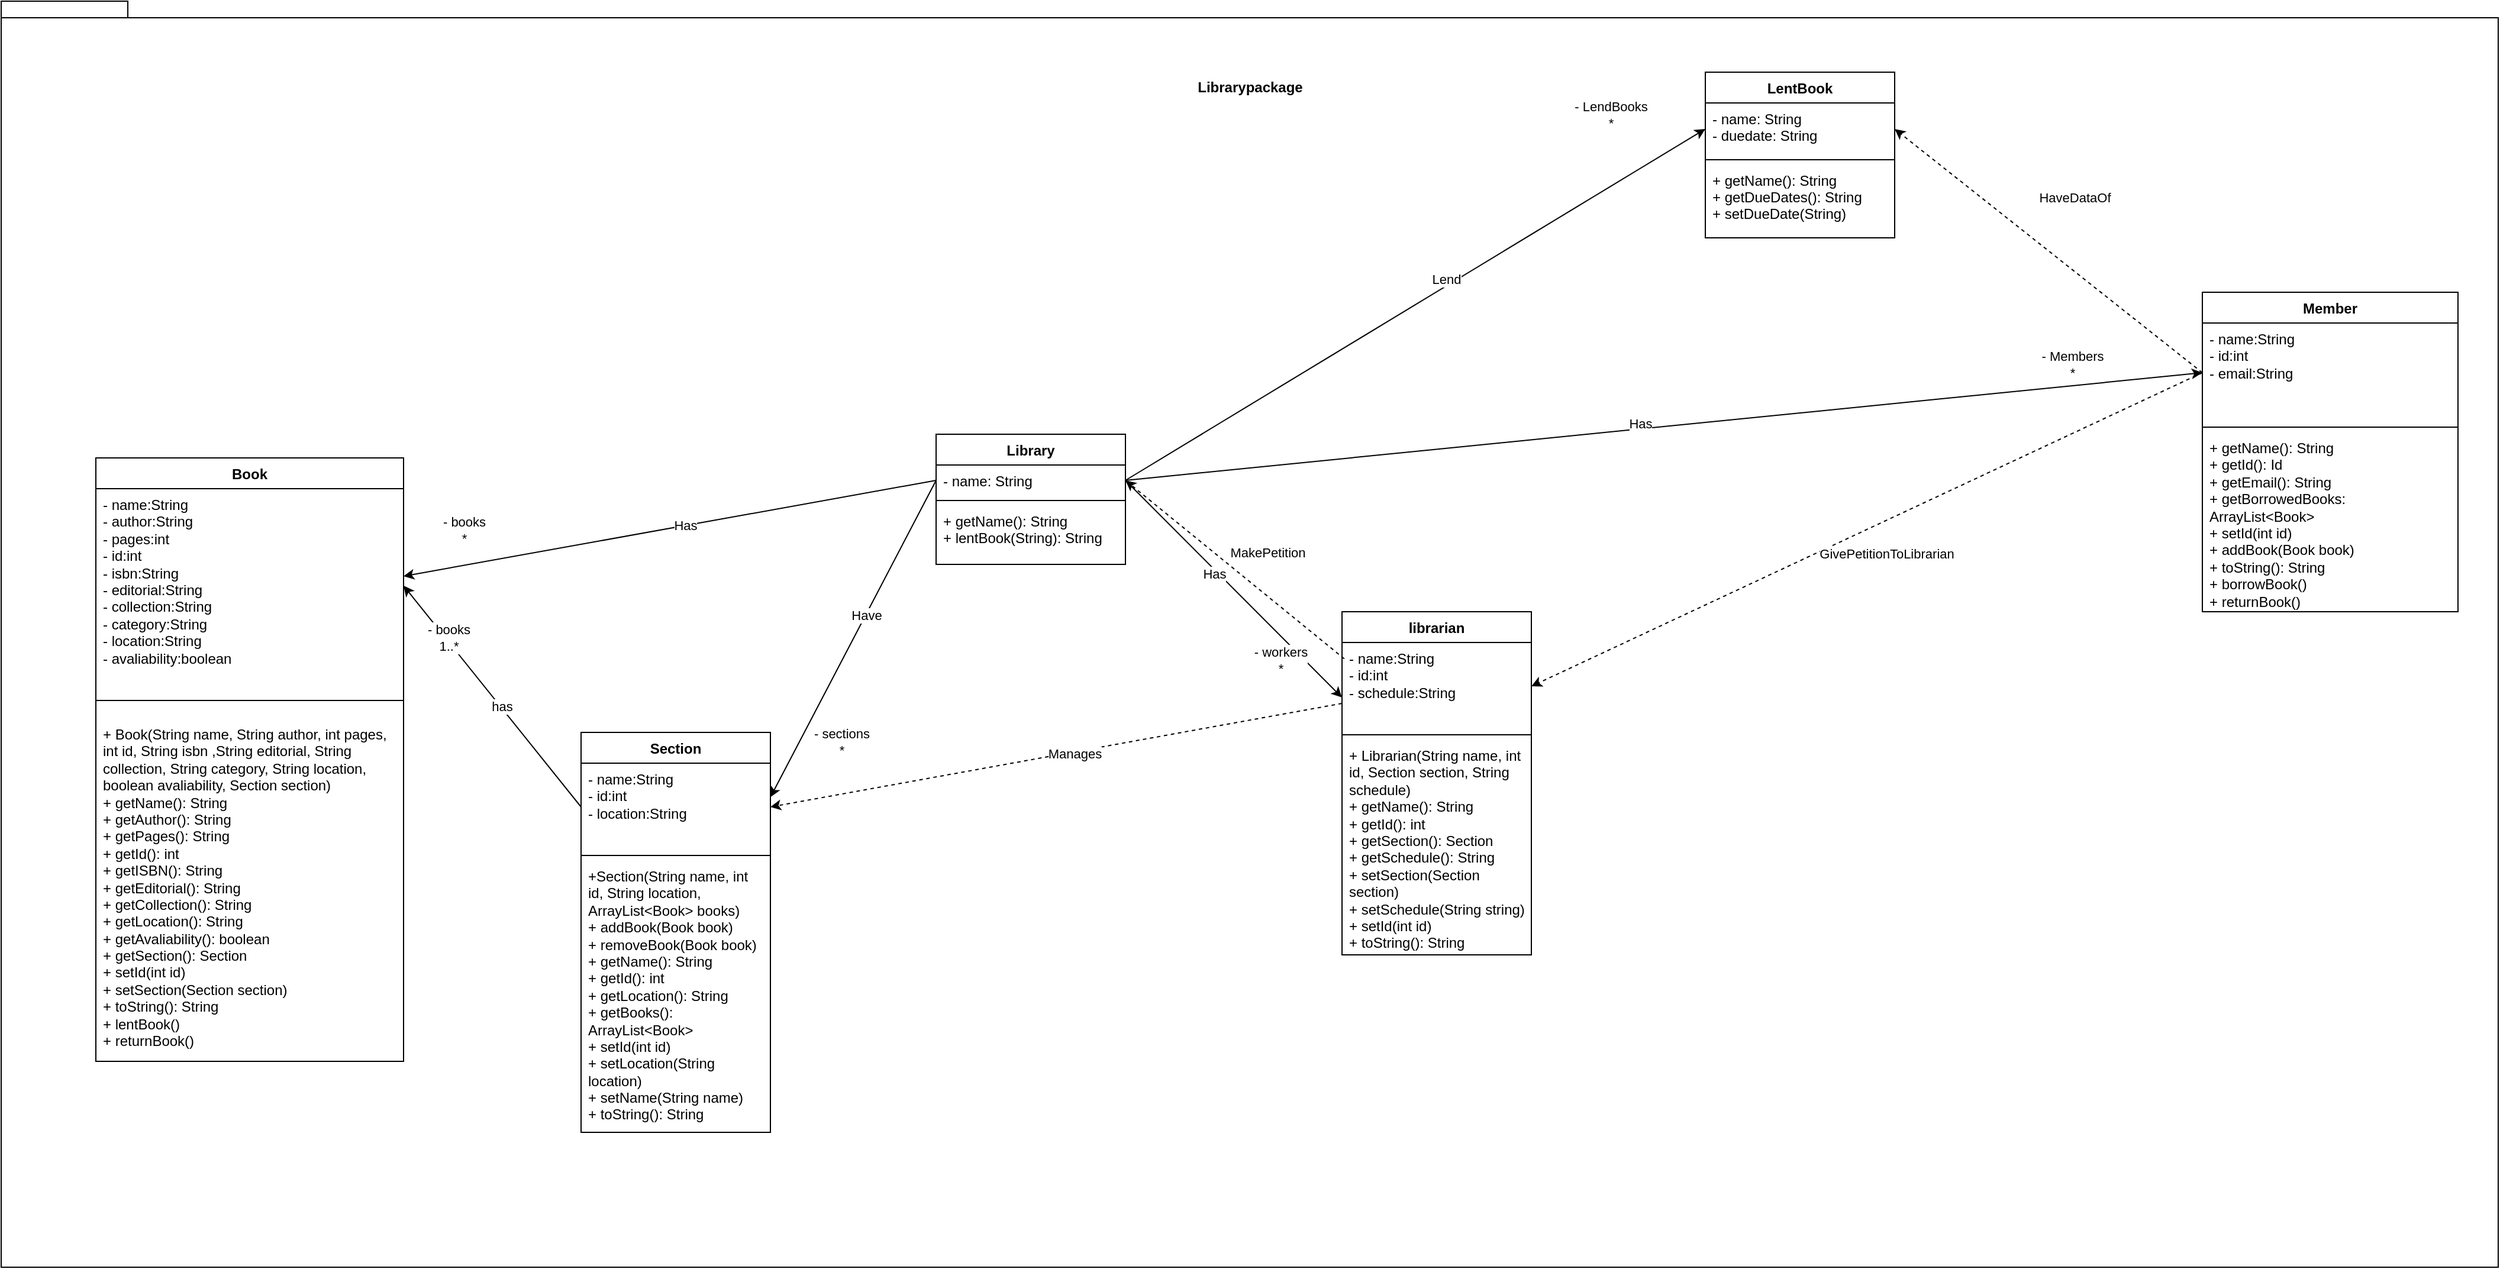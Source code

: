 <mxfile>
    <diagram name="Página-1" id="e75EqAmOv074ZMDRGjy2">
        <mxGraphModel dx="3340" dy="2886" grid="1" gridSize="10" guides="1" tooltips="1" connect="1" arrows="1" fold="1" page="1" pageScale="1" pageWidth="827" pageHeight="1169" math="0" shadow="0">
            <root>
                <mxCell id="0"/>
                <mxCell id="1" parent="0"/>
                <mxCell id="58" value="Librarypackage&lt;br&gt;&lt;br&gt;&lt;br&gt;&lt;br&gt;&lt;br&gt;&lt;br&gt;&lt;br&gt;&lt;br&gt;&lt;br&gt;&lt;br&gt;&lt;br&gt;&lt;br&gt;&lt;br&gt;&lt;br&gt;&lt;br&gt;&lt;br&gt;&lt;br&gt;&lt;br&gt;&lt;br&gt;&lt;br&gt;&lt;br&gt;&lt;br&gt;&lt;br&gt;&lt;br&gt;&lt;br&gt;&lt;br&gt;&lt;br&gt;&lt;br&gt;&lt;br&gt;&lt;br&gt;&lt;br&gt;&lt;br&gt;&lt;br&gt;&lt;br&gt;&lt;br&gt;&lt;br&gt;&lt;br&gt;&lt;br&gt;&lt;br&gt;&lt;br&gt;&lt;br&gt;&lt;br&gt;&lt;br&gt;&lt;br&gt;&lt;br&gt;&lt;br&gt;&lt;br&gt;&lt;br&gt;&lt;br&gt;&lt;br&gt;&lt;br&gt;&lt;br&gt;&lt;br&gt;&lt;br&gt;&lt;br&gt;&lt;br&gt;&lt;br&gt;&lt;br&gt;&lt;br&gt;&lt;br&gt;&lt;br&gt;&lt;br&gt;&lt;br&gt;&lt;br&gt;&lt;br&gt;&lt;br&gt;" style="shape=folder;fontStyle=1;spacingTop=10;tabWidth=40;tabHeight=14;tabPosition=left;html=1;" vertex="1" parent="1">
                    <mxGeometry x="-630" y="-1150" width="2110" height="1070" as="geometry"/>
                </mxCell>
                <mxCell id="Qyo6VF3bzxbn2ctdWiol-2" value="Book" style="swimlane;fontStyle=1;align=center;verticalAlign=top;childLayout=stackLayout;horizontal=1;startSize=26;horizontalStack=0;resizeParent=1;resizeParentMax=0;resizeLast=0;collapsible=1;marginBottom=0;whiteSpace=wrap;html=1;" parent="1" vertex="1">
                    <mxGeometry x="-550" y="-764" width="260" height="510" as="geometry"/>
                </mxCell>
                <mxCell id="Qyo6VF3bzxbn2ctdWiol-3" value="&lt;div&gt;- name:String&lt;/div&gt;&lt;div&gt;- author:String&lt;/div&gt;&lt;div&gt;- pages:int&lt;/div&gt;&lt;div&gt;- id:int&lt;/div&gt;&lt;div&gt;- isbn:String&lt;/div&gt;&lt;div&gt;- editorial:String&lt;/div&gt;&lt;div&gt;- collection:String&lt;/div&gt;&lt;div&gt;- category:String&lt;/div&gt;&lt;div&gt;- location:String&lt;/div&gt;&lt;div&gt;- avaliability:boolean&lt;/div&gt;" style="text;strokeColor=none;fillColor=none;align=left;verticalAlign=top;spacingLeft=4;spacingRight=4;overflow=hidden;rotatable=0;points=[[0,0.5],[1,0.5]];portConstraint=eastwest;whiteSpace=wrap;html=1;" parent="Qyo6VF3bzxbn2ctdWiol-2" vertex="1">
                    <mxGeometry y="26" width="260" height="164" as="geometry"/>
                </mxCell>
                <mxCell id="Qyo6VF3bzxbn2ctdWiol-4" value="" style="line;strokeWidth=1;fillColor=none;align=left;verticalAlign=middle;spacingTop=-1;spacingLeft=3;spacingRight=3;rotatable=0;labelPosition=right;points=[];portConstraint=eastwest;strokeColor=inherit;" parent="Qyo6VF3bzxbn2ctdWiol-2" vertex="1">
                    <mxGeometry y="190" width="260" height="30" as="geometry"/>
                </mxCell>
                <mxCell id="Qyo6VF3bzxbn2ctdWiol-5" value="&lt;div&gt;+ Book(String name, String author, int pages, int id, String isbn ,String editorial, String collection, String category, String location, boolean avaliability, Section section)&lt;/div&gt;&lt;div&gt;+ getName(): String&lt;/div&gt;&lt;div&gt;+ getAuthor(): String&lt;/div&gt;&lt;div&gt;+ getPages(): String&lt;/div&gt;&lt;div&gt;+ getId(): int&lt;/div&gt;&lt;div&gt;+ getISBN(): String&lt;/div&gt;&lt;div&gt;+ getEditorial(): String&lt;/div&gt;&lt;div&gt;+ getCollection(): String&lt;/div&gt;&lt;div&gt;+ getLocation(): String&lt;/div&gt;&lt;div&gt;+ getAvaliability(): boolean&lt;/div&gt;&lt;div&gt;+ getSection(): Section&lt;/div&gt;&lt;div&gt;+ setId(int id)&lt;/div&gt;&lt;div&gt;+ setSection(Section section)&lt;/div&gt;&lt;div&gt;+ toString(): String&lt;/div&gt;&lt;div&gt;+ lentBook()&lt;/div&gt;&lt;div&gt;+ returnBook()&lt;/div&gt;" style="text;strokeColor=none;fillColor=none;align=left;verticalAlign=top;spacingLeft=4;spacingRight=4;overflow=hidden;rotatable=0;points=[[0,0.5],[1,0.5]];portConstraint=eastwest;whiteSpace=wrap;html=1;" parent="Qyo6VF3bzxbn2ctdWiol-2" vertex="1">
                    <mxGeometry y="220" width="260" height="290" as="geometry"/>
                </mxCell>
                <mxCell id="Qyo6VF3bzxbn2ctdWiol-7" value="Member" style="swimlane;fontStyle=1;align=center;verticalAlign=top;childLayout=stackLayout;horizontal=1;startSize=26;horizontalStack=0;resizeParent=1;resizeParentMax=0;resizeLast=0;collapsible=1;marginBottom=0;whiteSpace=wrap;html=1;" parent="1" vertex="1">
                    <mxGeometry x="1230" y="-904" width="216" height="270" as="geometry"/>
                </mxCell>
                <mxCell id="Qyo6VF3bzxbn2ctdWiol-8" value="&lt;div&gt;- name:String&lt;/div&gt;&lt;div&gt;- id:int&lt;/div&gt;&lt;div&gt;- email:String&lt;/div&gt;" style="text;strokeColor=none;fillColor=none;align=left;verticalAlign=top;spacingLeft=4;spacingRight=4;overflow=hidden;rotatable=0;points=[[0,0.5],[1,0.5]];portConstraint=eastwest;whiteSpace=wrap;html=1;" parent="Qyo6VF3bzxbn2ctdWiol-7" vertex="1">
                    <mxGeometry y="26" width="216" height="84" as="geometry"/>
                </mxCell>
                <mxCell id="Qyo6VF3bzxbn2ctdWiol-9" value="" style="line;strokeWidth=1;fillColor=none;align=left;verticalAlign=middle;spacingTop=-1;spacingLeft=3;spacingRight=3;rotatable=0;labelPosition=right;points=[];portConstraint=eastwest;strokeColor=inherit;" parent="Qyo6VF3bzxbn2ctdWiol-7" vertex="1">
                    <mxGeometry y="110" width="216" height="8" as="geometry"/>
                </mxCell>
                <mxCell id="Qyo6VF3bzxbn2ctdWiol-10" value="&lt;div&gt;+ getName(): String&lt;/div&gt;&lt;div&gt;+ getId(): Id&lt;/div&gt;&lt;div&gt;+ getEmail(): String&lt;/div&gt;&lt;div&gt;+ getBorrowedBooks: ArrayList&amp;lt;Book&amp;gt;&lt;/div&gt;&lt;div&gt;+ setId(int id)&lt;/div&gt;&lt;div&gt;+ addBook(Book book)&lt;/div&gt;&lt;div&gt;+ toString(): String&lt;/div&gt;&lt;div&gt;+ borrowBook()&lt;/div&gt;&lt;div&gt;+ returnBook()&lt;/div&gt;" style="text;strokeColor=none;fillColor=none;align=left;verticalAlign=top;spacingLeft=4;spacingRight=4;overflow=hidden;rotatable=0;points=[[0,0.5],[1,0.5]];portConstraint=eastwest;whiteSpace=wrap;html=1;" parent="Qyo6VF3bzxbn2ctdWiol-7" vertex="1">
                    <mxGeometry y="118" width="216" height="152" as="geometry"/>
                </mxCell>
                <mxCell id="Qyo6VF3bzxbn2ctdWiol-11" value="librarian" style="swimlane;fontStyle=1;align=center;verticalAlign=top;childLayout=stackLayout;horizontal=1;startSize=26;horizontalStack=0;resizeParent=1;resizeParentMax=0;resizeLast=0;collapsible=1;marginBottom=0;whiteSpace=wrap;html=1;" parent="1" vertex="1">
                    <mxGeometry x="503" y="-634" width="160" height="290" as="geometry"/>
                </mxCell>
                <mxCell id="Qyo6VF3bzxbn2ctdWiol-12" value="&lt;div&gt;- name:String&lt;/div&gt;&lt;div&gt;- id:int&lt;/div&gt;&lt;div&gt;- schedule:String&lt;/div&gt;" style="text;strokeColor=none;fillColor=none;align=left;verticalAlign=top;spacingLeft=4;spacingRight=4;overflow=hidden;rotatable=0;points=[[0,0.5],[1,0.5]];portConstraint=eastwest;whiteSpace=wrap;html=1;" parent="Qyo6VF3bzxbn2ctdWiol-11" vertex="1">
                    <mxGeometry y="26" width="160" height="74" as="geometry"/>
                </mxCell>
                <mxCell id="Qyo6VF3bzxbn2ctdWiol-13" value="" style="line;strokeWidth=1;fillColor=none;align=left;verticalAlign=middle;spacingTop=-1;spacingLeft=3;spacingRight=3;rotatable=0;labelPosition=right;points=[];portConstraint=eastwest;strokeColor=inherit;" parent="Qyo6VF3bzxbn2ctdWiol-11" vertex="1">
                    <mxGeometry y="100" width="160" height="8" as="geometry"/>
                </mxCell>
                <mxCell id="Qyo6VF3bzxbn2ctdWiol-14" value="&lt;div&gt;+ Librarian(String name, int id, Section section, String schedule)&lt;/div&gt;&lt;div&gt;+ getName(): String&lt;/div&gt;&lt;div&gt;+ getId(): int&lt;/div&gt;&lt;div&gt;+ getSection(): Section&lt;/div&gt;&lt;div&gt;+ getSchedule(): String&lt;/div&gt;&lt;div&gt;+ setSection(Section section)&lt;/div&gt;&lt;div&gt;+ setSchedule(String string)&lt;/div&gt;&lt;div&gt;+ setId(int id)&lt;/div&gt;&lt;div&gt;+ toString(): String&lt;/div&gt;" style="text;strokeColor=none;fillColor=none;align=left;verticalAlign=top;spacingLeft=4;spacingRight=4;overflow=hidden;rotatable=0;points=[[0,0.5],[1,0.5]];portConstraint=eastwest;whiteSpace=wrap;html=1;" parent="Qyo6VF3bzxbn2ctdWiol-11" vertex="1">
                    <mxGeometry y="108" width="160" height="182" as="geometry"/>
                </mxCell>
                <mxCell id="Qyo6VF3bzxbn2ctdWiol-15" value="Section" style="swimlane;fontStyle=1;align=center;verticalAlign=top;childLayout=stackLayout;horizontal=1;startSize=26;horizontalStack=0;resizeParent=1;resizeParentMax=0;resizeLast=0;collapsible=1;marginBottom=0;whiteSpace=wrap;html=1;" parent="1" vertex="1">
                    <mxGeometry x="-140" y="-532" width="160" height="338" as="geometry"/>
                </mxCell>
                <mxCell id="Qyo6VF3bzxbn2ctdWiol-16" value="&lt;div&gt;- name:String&lt;/div&gt;&lt;div&gt;- id:int&lt;/div&gt;&lt;div&gt;- location:String&lt;/div&gt;&lt;div&gt;&lt;br&gt;&lt;/div&gt;" style="text;strokeColor=none;fillColor=none;align=left;verticalAlign=top;spacingLeft=4;spacingRight=4;overflow=hidden;rotatable=0;points=[[0,0.5],[1,0.5]];portConstraint=eastwest;whiteSpace=wrap;html=1;" parent="Qyo6VF3bzxbn2ctdWiol-15" vertex="1">
                    <mxGeometry y="26" width="160" height="74" as="geometry"/>
                </mxCell>
                <mxCell id="Qyo6VF3bzxbn2ctdWiol-17" value="" style="line;strokeWidth=1;fillColor=none;align=left;verticalAlign=middle;spacingTop=-1;spacingLeft=3;spacingRight=3;rotatable=0;labelPosition=right;points=[];portConstraint=eastwest;strokeColor=inherit;" parent="Qyo6VF3bzxbn2ctdWiol-15" vertex="1">
                    <mxGeometry y="100" width="160" height="8" as="geometry"/>
                </mxCell>
                <mxCell id="Qyo6VF3bzxbn2ctdWiol-18" value="&lt;div&gt;+Section(String name, int id, String location, ArrayList&amp;lt;Book&amp;gt; books)&lt;/div&gt;&lt;div&gt;+ addBook(Book book)&lt;/div&gt;&lt;div&gt;+ removeBook(Book book)&lt;/div&gt;&lt;div&gt;+ getName(): String&lt;/div&gt;&lt;div&gt;+ getId(): int&lt;/div&gt;&lt;div&gt;+ getLocation(): String&lt;/div&gt;&lt;div&gt;+ getBooks(): ArrayList&amp;lt;Book&amp;gt;&lt;/div&gt;&lt;div&gt;+ setId(int id)&lt;/div&gt;&lt;div&gt;+ setLocation(String location)&lt;/div&gt;&lt;div&gt;+ setName(String name)&lt;/div&gt;&lt;div&gt;+ toString(): String&amp;nbsp;&lt;/div&gt;&lt;div&gt;&lt;br&gt;&lt;/div&gt;" style="text;strokeColor=none;fillColor=none;align=left;verticalAlign=top;spacingLeft=4;spacingRight=4;overflow=hidden;rotatable=0;points=[[0,0.5],[1,0.5]];portConstraint=eastwest;whiteSpace=wrap;html=1;" parent="Qyo6VF3bzxbn2ctdWiol-15" vertex="1">
                    <mxGeometry y="108" width="160" height="230" as="geometry"/>
                </mxCell>
                <mxCell id="13" style="edgeStyle=none;html=1;exitX=0;exitY=0.5;exitDx=0;exitDy=0;entryX=1;entryY=0.5;entryDx=0;entryDy=0;endArrow=classic;endFill=1;" parent="1" source="Qyo6VF3bzxbn2ctdWiol-16" target="Qyo6VF3bzxbn2ctdWiol-3" edge="1">
                    <mxGeometry relative="1" as="geometry"/>
                </mxCell>
                <mxCell id="14" value="- books&lt;br&gt;1..*" style="edgeLabel;html=1;align=center;verticalAlign=middle;resizable=0;points=[];" parent="13" vertex="1" connectable="0">
                    <mxGeometry x="0.774" y="-3" relative="1" as="geometry">
                        <mxPoint x="18" y="24" as="offset"/>
                    </mxGeometry>
                </mxCell>
                <mxCell id="19" value="has" style="edgeLabel;html=1;align=center;verticalAlign=middle;resizable=0;points=[];" parent="13" vertex="1" connectable="0">
                    <mxGeometry x="-0.09" y="-1" relative="1" as="geometry">
                        <mxPoint as="offset"/>
                    </mxGeometry>
                </mxCell>
                <mxCell id="27" value="Library" style="swimlane;fontStyle=1;align=center;verticalAlign=top;childLayout=stackLayout;horizontal=1;startSize=26;horizontalStack=0;resizeParent=1;resizeParentMax=0;resizeLast=0;collapsible=1;marginBottom=0;" vertex="1" parent="1">
                    <mxGeometry x="160" y="-784" width="160" height="110" as="geometry"/>
                </mxCell>
                <mxCell id="28" value="- name: String" style="text;strokeColor=none;fillColor=none;align=left;verticalAlign=top;spacingLeft=4;spacingRight=4;overflow=hidden;rotatable=0;points=[[0,0.5],[1,0.5]];portConstraint=eastwest;" vertex="1" parent="27">
                    <mxGeometry y="26" width="160" height="26" as="geometry"/>
                </mxCell>
                <mxCell id="29" value="" style="line;strokeWidth=1;fillColor=none;align=left;verticalAlign=middle;spacingTop=-1;spacingLeft=3;spacingRight=3;rotatable=0;labelPosition=right;points=[];portConstraint=eastwest;strokeColor=inherit;" vertex="1" parent="27">
                    <mxGeometry y="52" width="160" height="8" as="geometry"/>
                </mxCell>
                <mxCell id="30" value="+ getName(): String&#10;+ lentBook(String): String" style="text;strokeColor=none;fillColor=none;align=left;verticalAlign=top;spacingLeft=4;spacingRight=4;overflow=hidden;rotatable=0;points=[[0,0.5],[1,0.5]];portConstraint=eastwest;" vertex="1" parent="27">
                    <mxGeometry y="60" width="160" height="50" as="geometry"/>
                </mxCell>
                <mxCell id="31" style="edgeStyle=none;html=1;entryX=0;entryY=0.25;entryDx=0;entryDy=0;exitX=1;exitY=0.5;exitDx=0;exitDy=0;" edge="1" parent="1" source="28" target="Qyo6VF3bzxbn2ctdWiol-11">
                    <mxGeometry relative="1" as="geometry"/>
                </mxCell>
                <mxCell id="49" value="Has" style="edgeLabel;html=1;align=center;verticalAlign=middle;resizable=0;points=[];" vertex="1" connectable="0" parent="31">
                    <mxGeometry x="-0.163" y="-3" relative="1" as="geometry">
                        <mxPoint as="offset"/>
                    </mxGeometry>
                </mxCell>
                <mxCell id="50" value="- workers&lt;br&gt;*" style="edgeLabel;html=1;align=center;verticalAlign=middle;resizable=0;points=[];" vertex="1" connectable="0" parent="31">
                    <mxGeometry x="0.578" y="3" relative="1" as="geometry">
                        <mxPoint x="-16" y="9" as="offset"/>
                    </mxGeometry>
                </mxCell>
                <mxCell id="32" style="edgeStyle=none;html=1;entryX=0;entryY=0.5;entryDx=0;entryDy=0;exitX=1;exitY=0.5;exitDx=0;exitDy=0;" edge="1" parent="1" source="28" target="Qyo6VF3bzxbn2ctdWiol-8">
                    <mxGeometry relative="1" as="geometry"/>
                </mxCell>
                <mxCell id="46" value="Has" style="edgeLabel;html=1;align=center;verticalAlign=middle;resizable=0;points=[];" vertex="1" connectable="0" parent="32">
                    <mxGeometry x="-0.044" y="5" relative="1" as="geometry">
                        <mxPoint as="offset"/>
                    </mxGeometry>
                </mxCell>
                <mxCell id="47" value="- Members&lt;br&gt;*" style="edgeLabel;html=1;align=center;verticalAlign=middle;resizable=0;points=[];" vertex="1" connectable="0" parent="32">
                    <mxGeometry x="0.86" relative="1" as="geometry">
                        <mxPoint x="-47" y="-14" as="offset"/>
                    </mxGeometry>
                </mxCell>
                <mxCell id="33" style="edgeStyle=none;html=1;exitX=0;exitY=0.5;exitDx=0;exitDy=0;entryX=1;entryY=0.389;entryDx=0;entryDy=0;entryPerimeter=0;" edge="1" parent="1" source="28" target="Qyo6VF3bzxbn2ctdWiol-16">
                    <mxGeometry relative="1" as="geometry">
                        <mxPoint x="50" y="-604" as="targetPoint"/>
                    </mxGeometry>
                </mxCell>
                <mxCell id="52" value="Have" style="edgeLabel;html=1;align=center;verticalAlign=middle;resizable=0;points=[];" vertex="1" connectable="0" parent="33">
                    <mxGeometry x="-0.153" relative="1" as="geometry">
                        <mxPoint as="offset"/>
                    </mxGeometry>
                </mxCell>
                <mxCell id="53" value="- sections&lt;br&gt;*" style="edgeLabel;html=1;align=center;verticalAlign=middle;resizable=0;points=[];" vertex="1" connectable="0" parent="33">
                    <mxGeometry x="0.733" relative="1" as="geometry">
                        <mxPoint x="41" y="-11" as="offset"/>
                    </mxGeometry>
                </mxCell>
                <mxCell id="34" style="edgeStyle=none;html=1;dashed=1;entryX=1;entryY=0.5;entryDx=0;entryDy=0;" edge="1" parent="1" source="Qyo6VF3bzxbn2ctdWiol-12" target="Qyo6VF3bzxbn2ctdWiol-16">
                    <mxGeometry relative="1" as="geometry">
                        <mxPoint x="50" y="-604" as="targetPoint"/>
                        <mxPoint x="460" y="-564" as="sourcePoint"/>
                    </mxGeometry>
                </mxCell>
                <mxCell id="51" value="Manages" style="edgeLabel;html=1;align=center;verticalAlign=middle;resizable=0;points=[];" vertex="1" connectable="0" parent="34">
                    <mxGeometry x="-0.06" y="1" relative="1" as="geometry">
                        <mxPoint as="offset"/>
                    </mxGeometry>
                </mxCell>
                <mxCell id="35" style="edgeStyle=none;html=1;exitX=0;exitY=0.5;exitDx=0;exitDy=0;" edge="1" parent="1" source="28">
                    <mxGeometry relative="1" as="geometry">
                        <mxPoint x="-290" y="-664" as="targetPoint"/>
                    </mxGeometry>
                </mxCell>
                <mxCell id="54" value="Has" style="edgeLabel;html=1;align=center;verticalAlign=middle;resizable=0;points=[];" vertex="1" connectable="0" parent="35">
                    <mxGeometry x="-0.057" relative="1" as="geometry">
                        <mxPoint as="offset"/>
                    </mxGeometry>
                </mxCell>
                <mxCell id="55" value="- books&lt;br&gt;*" style="edgeLabel;html=1;align=center;verticalAlign=middle;resizable=0;points=[];" vertex="1" connectable="0" parent="35">
                    <mxGeometry x="0.884" relative="1" as="geometry">
                        <mxPoint x="24" y="-35" as="offset"/>
                    </mxGeometry>
                </mxCell>
                <mxCell id="36" style="edgeStyle=none;html=1;entryX=1;entryY=0.5;entryDx=0;entryDy=0;exitX=0;exitY=0.5;exitDx=0;exitDy=0;dashed=1;" edge="1" parent="1" source="Qyo6VF3bzxbn2ctdWiol-8" target="Qyo6VF3bzxbn2ctdWiol-12">
                    <mxGeometry relative="1" as="geometry"/>
                </mxCell>
                <mxCell id="44" value="GivePetitionToLibrarian" style="edgeLabel;html=1;align=center;verticalAlign=middle;resizable=0;points=[];" vertex="1" connectable="0" parent="36">
                    <mxGeometry x="-0.06" y="-1" relative="1" as="geometry">
                        <mxPoint y="29" as="offset"/>
                    </mxGeometry>
                </mxCell>
                <mxCell id="37" style="edgeStyle=none;html=1;entryX=1;entryY=0.5;entryDx=0;entryDy=0;dashed=1;exitX=0.012;exitY=0.186;exitDx=0;exitDy=0;exitPerimeter=0;" edge="1" parent="1" source="Qyo6VF3bzxbn2ctdWiol-12" target="28">
                    <mxGeometry relative="1" as="geometry"/>
                </mxCell>
                <mxCell id="48" value="MakePetition" style="edgeLabel;html=1;align=center;verticalAlign=middle;resizable=0;points=[];" vertex="1" connectable="0" parent="37">
                    <mxGeometry x="0.749" y="2" relative="1" as="geometry">
                        <mxPoint x="98" y="40" as="offset"/>
                    </mxGeometry>
                </mxCell>
                <mxCell id="38" value="LentBook" style="swimlane;fontStyle=1;align=center;verticalAlign=top;childLayout=stackLayout;horizontal=1;startSize=26;horizontalStack=0;resizeParent=1;resizeParentMax=0;resizeLast=0;collapsible=1;marginBottom=0;" vertex="1" parent="1">
                    <mxGeometry x="810" y="-1090" width="160" height="140" as="geometry"/>
                </mxCell>
                <mxCell id="39" value="- name: String&#10;- duedate: String" style="text;strokeColor=none;fillColor=none;align=left;verticalAlign=top;spacingLeft=4;spacingRight=4;overflow=hidden;rotatable=0;points=[[0,0.5],[1,0.5]];portConstraint=eastwest;" vertex="1" parent="38">
                    <mxGeometry y="26" width="160" height="44" as="geometry"/>
                </mxCell>
                <mxCell id="40" value="" style="line;strokeWidth=1;fillColor=none;align=left;verticalAlign=middle;spacingTop=-1;spacingLeft=3;spacingRight=3;rotatable=0;labelPosition=right;points=[];portConstraint=eastwest;strokeColor=inherit;" vertex="1" parent="38">
                    <mxGeometry y="70" width="160" height="8" as="geometry"/>
                </mxCell>
                <mxCell id="41" value="+ getName(): String&#10;+ getDueDates(): String&#10;+ setDueDate(String)" style="text;strokeColor=none;fillColor=none;align=left;verticalAlign=top;spacingLeft=4;spacingRight=4;overflow=hidden;rotatable=0;points=[[0,0.5],[1,0.5]];portConstraint=eastwest;" vertex="1" parent="38">
                    <mxGeometry y="78" width="160" height="62" as="geometry"/>
                </mxCell>
                <mxCell id="42" style="edgeStyle=none;html=1;entryX=0;entryY=0.5;entryDx=0;entryDy=0;exitX=1;exitY=0.5;exitDx=0;exitDy=0;" edge="1" parent="1" source="28" target="39">
                    <mxGeometry relative="1" as="geometry"/>
                </mxCell>
                <mxCell id="56" value="Lend" style="edgeLabel;html=1;align=center;verticalAlign=middle;resizable=0;points=[];" vertex="1" connectable="0" parent="42">
                    <mxGeometry x="0.116" y="5" relative="1" as="geometry">
                        <mxPoint as="offset"/>
                    </mxGeometry>
                </mxCell>
                <mxCell id="57" value="- LendBooks&lt;br&gt;*" style="edgeLabel;html=1;align=center;verticalAlign=middle;resizable=0;points=[];" vertex="1" connectable="0" parent="42">
                    <mxGeometry x="0.877" y="1" relative="1" as="geometry">
                        <mxPoint x="-49" y="-30" as="offset"/>
                    </mxGeometry>
                </mxCell>
                <mxCell id="43" style="edgeStyle=none;html=1;entryX=1;entryY=0.5;entryDx=0;entryDy=0;exitX=0;exitY=0.5;exitDx=0;exitDy=0;dashed=1;" edge="1" parent="1" source="Qyo6VF3bzxbn2ctdWiol-8" target="39">
                    <mxGeometry relative="1" as="geometry"/>
                </mxCell>
                <mxCell id="45" value="HaveDataOf" style="edgeLabel;html=1;align=center;verticalAlign=middle;resizable=0;points=[];" vertex="1" connectable="0" parent="43">
                    <mxGeometry x="0.256" y="-5" relative="1" as="geometry">
                        <mxPoint x="52" y="-15" as="offset"/>
                    </mxGeometry>
                </mxCell>
            </root>
        </mxGraphModel>
    </diagram>
</mxfile>